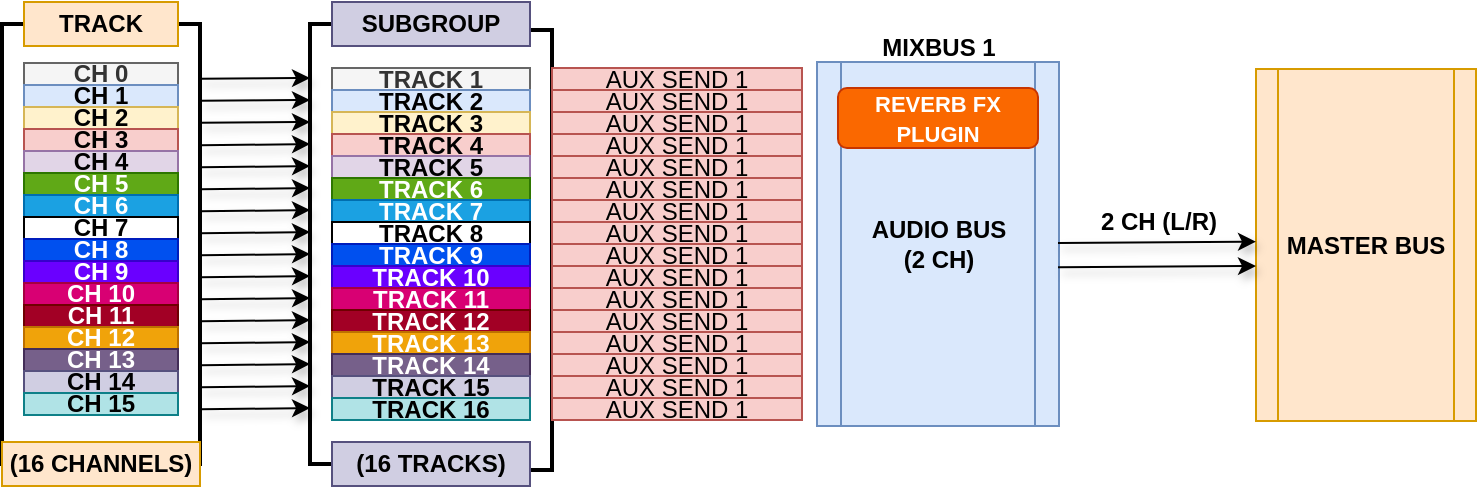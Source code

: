 <mxfile version="14.0.1" type="device"><diagram id="Vo9iwSne3lKJXptvg31i" name="Page-1"><mxGraphModel dx="1076" dy="858" grid="1" gridSize="10" guides="1" tooltips="1" connect="1" arrows="1" fold="1" page="1" pageScale="1" pageWidth="1100" pageHeight="850" math="0" shadow="0"><root><mxCell id="0"/><mxCell id="1" parent="0"/><mxCell id="4EcqhXFw1HVFGPpnSO6v-97" value="&lt;b&gt;AUDIO BUS&lt;br&gt;(2 CH)&lt;/b&gt;" style="shape=process;whiteSpace=wrap;html=1;backgroundOutline=1;fillColor=#dae8fc;strokeColor=#6c8ebf;" vertex="1" parent="1"><mxGeometry x="447.5" y="70" width="121" height="182" as="geometry"/></mxCell><mxCell id="4EcqhXFw1HVFGPpnSO6v-98" value="&lt;b&gt;MASTER BUS&lt;/b&gt;" style="shape=process;whiteSpace=wrap;html=1;backgroundOutline=1;fillColor=#ffe6cc;strokeColor=#d79b00;" vertex="1" parent="1"><mxGeometry x="667" y="73.5" width="110" height="176" as="geometry"/></mxCell><mxCell id="4EcqhXFw1HVFGPpnSO6v-99" value="&lt;b&gt;CH 0&lt;/b&gt;" style="rounded=0;whiteSpace=wrap;html=1;fillColor=#f5f5f5;strokeColor=#666666;fontColor=#333333;" vertex="1" parent="1"><mxGeometry x="51" y="70.5" width="77" height="11" as="geometry"/></mxCell><mxCell id="4EcqhXFw1HVFGPpnSO6v-100" value="&lt;b&gt;CH 1&lt;br&gt;&lt;/b&gt;" style="rounded=0;whiteSpace=wrap;html=1;fillColor=#dae8fc;strokeColor=#6c8ebf;" vertex="1" parent="1"><mxGeometry x="51" y="81.5" width="77" height="11" as="geometry"/></mxCell><mxCell id="4EcqhXFw1HVFGPpnSO6v-101" value="" style="strokeWidth=2;html=1;shape=mxgraph.flowchart.annotation_1;align=left;pointerEvents=1;labelBackgroundColor=none;fontColor=#000000;rotation=-180;" vertex="1" parent="1"><mxGeometry x="293" y="54" width="22" height="220" as="geometry"/></mxCell><mxCell id="4EcqhXFw1HVFGPpnSO6v-102" value="&lt;div&gt;&lt;b&gt;CH 2&lt;/b&gt;&lt;/div&gt;" style="rounded=0;whiteSpace=wrap;html=1;fillColor=#fff2cc;strokeColor=#d6b656;" vertex="1" parent="1"><mxGeometry x="51" y="92.5" width="77" height="11" as="geometry"/></mxCell><mxCell id="4EcqhXFw1HVFGPpnSO6v-103" value="&lt;div&gt;&lt;b&gt;CH 3&lt;br&gt;&lt;/b&gt;&lt;/div&gt;" style="rounded=0;whiteSpace=wrap;html=1;fillColor=#f8cecc;strokeColor=#b85450;" vertex="1" parent="1"><mxGeometry x="51" y="103.5" width="77" height="11" as="geometry"/></mxCell><mxCell id="4EcqhXFw1HVFGPpnSO6v-104" value="&lt;b&gt;CH 4&lt;br&gt;&lt;/b&gt;" style="rounded=0;whiteSpace=wrap;html=1;fillColor=#e1d5e7;strokeColor=#9673a6;" vertex="1" parent="1"><mxGeometry x="51" y="114.5" width="77" height="11" as="geometry"/></mxCell><mxCell id="4EcqhXFw1HVFGPpnSO6v-105" value="&lt;b&gt;CH 5&lt;br&gt;&lt;/b&gt;" style="rounded=0;whiteSpace=wrap;html=1;fontColor=#ffffff;fillColor=#60a917;strokeColor=#2D7600;" vertex="1" parent="1"><mxGeometry x="51" y="125.5" width="77" height="11" as="geometry"/></mxCell><mxCell id="4EcqhXFw1HVFGPpnSO6v-106" value="&lt;div&gt;&lt;b&gt;CH 6&lt;br&gt;&lt;/b&gt;&lt;/div&gt;" style="rounded=0;whiteSpace=wrap;html=1;fontColor=#ffffff;fillColor=#1ba1e2;strokeColor=#006EAF;" vertex="1" parent="1"><mxGeometry x="51" y="136.5" width="77" height="11" as="geometry"/></mxCell><mxCell id="4EcqhXFw1HVFGPpnSO6v-107" value="&lt;div&gt;&lt;b&gt;CH 7&lt;br&gt;&lt;/b&gt;&lt;/div&gt;" style="rounded=0;whiteSpace=wrap;html=1;fontColor=#000000;" vertex="1" parent="1"><mxGeometry x="51" y="147.5" width="77" height="11" as="geometry"/></mxCell><mxCell id="4EcqhXFw1HVFGPpnSO6v-108" value="&lt;b&gt;CH 8&lt;br&gt;&lt;/b&gt;" style="rounded=0;whiteSpace=wrap;html=1;fontColor=#ffffff;fillColor=#0050ef;strokeColor=#001DBC;" vertex="1" parent="1"><mxGeometry x="51" y="158.5" width="77" height="11" as="geometry"/></mxCell><mxCell id="4EcqhXFw1HVFGPpnSO6v-109" value="&lt;b&gt;CH 9&lt;br&gt;&lt;/b&gt;" style="rounded=0;whiteSpace=wrap;html=1;fontColor=#ffffff;fillColor=#6a00ff;strokeColor=#3700CC;" vertex="1" parent="1"><mxGeometry x="51" y="169.5" width="77" height="11" as="geometry"/></mxCell><mxCell id="4EcqhXFw1HVFGPpnSO6v-110" value="&lt;div&gt;&lt;b&gt;CH 10&lt;br&gt;&lt;/b&gt;&lt;/div&gt;" style="rounded=0;whiteSpace=wrap;html=1;fontColor=#ffffff;fillColor=#d80073;strokeColor=#A50040;" vertex="1" parent="1"><mxGeometry x="51" y="180.5" width="77" height="11" as="geometry"/></mxCell><mxCell id="4EcqhXFw1HVFGPpnSO6v-111" value="&lt;div&gt;&lt;b&gt;CH 11&lt;br&gt;&lt;/b&gt;&lt;/div&gt;" style="rounded=0;whiteSpace=wrap;html=1;fontColor=#ffffff;fillColor=#a20025;strokeColor=#6F0000;" vertex="1" parent="1"><mxGeometry x="51" y="191.5" width="77" height="11" as="geometry"/></mxCell><mxCell id="4EcqhXFw1HVFGPpnSO6v-112" value="&lt;b&gt;CH 12&lt;br&gt;&lt;/b&gt;" style="rounded=0;whiteSpace=wrap;html=1;fontColor=#ffffff;fillColor=#f0a30a;strokeColor=#BD7000;" vertex="1" parent="1"><mxGeometry x="51" y="202.5" width="77" height="11" as="geometry"/></mxCell><mxCell id="4EcqhXFw1HVFGPpnSO6v-113" value="&lt;b&gt;CH 13&lt;br&gt;&lt;/b&gt;" style="rounded=0;whiteSpace=wrap;html=1;fontColor=#ffffff;fillColor=#76608a;strokeColor=#432D57;" vertex="1" parent="1"><mxGeometry x="51" y="213.5" width="77" height="11" as="geometry"/></mxCell><mxCell id="4EcqhXFw1HVFGPpnSO6v-114" value="&lt;div&gt;&lt;b&gt;CH 14&lt;br&gt;&lt;/b&gt;&lt;/div&gt;" style="rounded=0;whiteSpace=wrap;html=1;fillColor=#d0cee2;strokeColor=#56517e;" vertex="1" parent="1"><mxGeometry x="51" y="224.5" width="77" height="11" as="geometry"/></mxCell><mxCell id="4EcqhXFw1HVFGPpnSO6v-115" value="&lt;div&gt;&lt;b&gt;CH 15&lt;br&gt;&lt;/b&gt;&lt;/div&gt;" style="rounded=0;whiteSpace=wrap;html=1;fillColor=#b0e3e6;strokeColor=#0e8088;" vertex="1" parent="1"><mxGeometry x="51" y="235.5" width="77" height="11" as="geometry"/></mxCell><mxCell id="4EcqhXFw1HVFGPpnSO6v-116" value="&lt;b&gt;TRACK 1&lt;/b&gt;" style="rounded=0;whiteSpace=wrap;html=1;fillColor=#f5f5f5;strokeColor=#666666;fontColor=#333333;" vertex="1" parent="1"><mxGeometry x="205" y="73" width="99" height="11" as="geometry"/></mxCell><mxCell id="4EcqhXFw1HVFGPpnSO6v-117" value="&lt;b&gt;TRACK 2&lt;br&gt;&lt;/b&gt;" style="rounded=0;whiteSpace=wrap;html=1;fillColor=#dae8fc;strokeColor=#6c8ebf;" vertex="1" parent="1"><mxGeometry x="205" y="84" width="99" height="11" as="geometry"/></mxCell><mxCell id="4EcqhXFw1HVFGPpnSO6v-118" value="&lt;div&gt;&lt;b&gt;TRACK 3&lt;br&gt;&lt;/b&gt;&lt;/div&gt;" style="rounded=0;whiteSpace=wrap;html=1;fillColor=#fff2cc;strokeColor=#d6b656;" vertex="1" parent="1"><mxGeometry x="205" y="95" width="99" height="11" as="geometry"/></mxCell><mxCell id="4EcqhXFw1HVFGPpnSO6v-119" value="&lt;div&gt;&lt;b&gt;TRACK 4&lt;br&gt;&lt;/b&gt;&lt;/div&gt;" style="rounded=0;whiteSpace=wrap;html=1;fillColor=#f8cecc;strokeColor=#b85450;" vertex="1" parent="1"><mxGeometry x="205" y="106" width="99" height="11" as="geometry"/></mxCell><mxCell id="4EcqhXFw1HVFGPpnSO6v-120" value="&lt;b&gt;TRACK 5&lt;br&gt;&lt;/b&gt;" style="rounded=0;whiteSpace=wrap;html=1;fillColor=#e1d5e7;strokeColor=#9673a6;" vertex="1" parent="1"><mxGeometry x="205" y="117" width="99" height="11" as="geometry"/></mxCell><mxCell id="4EcqhXFw1HVFGPpnSO6v-121" value="&lt;b&gt;TRACK 6&lt;br&gt;&lt;/b&gt;" style="rounded=0;whiteSpace=wrap;html=1;fontColor=#ffffff;fillColor=#60a917;strokeColor=#2D7600;" vertex="1" parent="1"><mxGeometry x="205" y="128" width="99" height="11" as="geometry"/></mxCell><mxCell id="4EcqhXFw1HVFGPpnSO6v-122" value="&lt;div&gt;&lt;b&gt;TRACK 7&lt;br&gt;&lt;/b&gt;&lt;/div&gt;" style="rounded=0;whiteSpace=wrap;html=1;fontColor=#ffffff;fillColor=#1ba1e2;strokeColor=#006EAF;" vertex="1" parent="1"><mxGeometry x="205" y="139" width="99" height="11" as="geometry"/></mxCell><mxCell id="4EcqhXFw1HVFGPpnSO6v-123" value="&lt;b&gt;TRACK 8&lt;/b&gt;" style="rounded=0;whiteSpace=wrap;html=1;fontColor=#000000;" vertex="1" parent="1"><mxGeometry x="205" y="150" width="99" height="11" as="geometry"/></mxCell><mxCell id="4EcqhXFw1HVFGPpnSO6v-124" value="&lt;b&gt;TRACK 9&lt;br&gt;&lt;/b&gt;" style="rounded=0;whiteSpace=wrap;html=1;fontColor=#ffffff;fillColor=#0050ef;strokeColor=#001DBC;" vertex="1" parent="1"><mxGeometry x="205" y="161" width="99" height="11" as="geometry"/></mxCell><mxCell id="4EcqhXFw1HVFGPpnSO6v-125" value="&lt;b&gt;TRACK 10&lt;br&gt;&lt;/b&gt;" style="rounded=0;whiteSpace=wrap;html=1;fontColor=#ffffff;fillColor=#6a00ff;strokeColor=#3700CC;" vertex="1" parent="1"><mxGeometry x="205" y="172" width="99" height="11" as="geometry"/></mxCell><mxCell id="4EcqhXFw1HVFGPpnSO6v-126" value="&lt;div&gt;&lt;b&gt;TRACK 11&lt;br&gt;&lt;/b&gt;&lt;/div&gt;" style="rounded=0;whiteSpace=wrap;html=1;fontColor=#ffffff;fillColor=#d80073;strokeColor=#A50040;" vertex="1" parent="1"><mxGeometry x="205" y="183" width="99" height="11" as="geometry"/></mxCell><mxCell id="4EcqhXFw1HVFGPpnSO6v-127" value="&lt;div&gt;&lt;b&gt;TRACK 12&lt;br&gt;&lt;/b&gt;&lt;/div&gt;" style="rounded=0;whiteSpace=wrap;html=1;fontColor=#ffffff;fillColor=#a20025;strokeColor=#6F0000;" vertex="1" parent="1"><mxGeometry x="205" y="194" width="99" height="11" as="geometry"/></mxCell><mxCell id="4EcqhXFw1HVFGPpnSO6v-128" value="&lt;b&gt;TRACK 13&lt;br&gt;&lt;/b&gt;" style="rounded=0;whiteSpace=wrap;html=1;fontColor=#ffffff;fillColor=#f0a30a;strokeColor=#BD7000;" vertex="1" parent="1"><mxGeometry x="205" y="205" width="99" height="11" as="geometry"/></mxCell><mxCell id="4EcqhXFw1HVFGPpnSO6v-129" value="&lt;b&gt;TRACK 14&lt;br&gt;&lt;/b&gt;" style="rounded=0;whiteSpace=wrap;html=1;fontColor=#ffffff;fillColor=#76608a;strokeColor=#432D57;" vertex="1" parent="1"><mxGeometry x="205" y="216" width="99" height="11" as="geometry"/></mxCell><mxCell id="4EcqhXFw1HVFGPpnSO6v-130" value="&lt;div&gt;&lt;b&gt;TRACK 15&lt;br&gt;&lt;/b&gt;&lt;/div&gt;" style="rounded=0;whiteSpace=wrap;html=1;fillColor=#d0cee2;strokeColor=#56517e;" vertex="1" parent="1"><mxGeometry x="205" y="227" width="99" height="11" as="geometry"/></mxCell><mxCell id="4EcqhXFw1HVFGPpnSO6v-131" value="" style="strokeWidth=2;html=1;shape=mxgraph.flowchart.annotation_1;align=left;pointerEvents=1;labelBackgroundColor=none;fontColor=#000000;" vertex="1" parent="1"><mxGeometry x="194" y="51" width="22" height="220" as="geometry"/></mxCell><mxCell id="4EcqhXFw1HVFGPpnSO6v-132" value="&lt;div&gt;&lt;b&gt;TRACK 16&lt;br&gt;&lt;/b&gt;&lt;/div&gt;" style="rounded=0;whiteSpace=wrap;html=1;fillColor=#b0e3e6;strokeColor=#0e8088;" vertex="1" parent="1"><mxGeometry x="205" y="238" width="99" height="11" as="geometry"/></mxCell><mxCell id="4EcqhXFw1HVFGPpnSO6v-133" value="" style="strokeWidth=2;html=1;shape=mxgraph.flowchart.annotation_1;align=left;pointerEvents=1;labelBackgroundColor=none;fontColor=#000000;" vertex="1" parent="1"><mxGeometry x="40" y="51" width="22" height="220" as="geometry"/></mxCell><mxCell id="4EcqhXFw1HVFGPpnSO6v-134" value="" style="strokeWidth=2;html=1;shape=mxgraph.flowchart.annotation_1;align=left;pointerEvents=1;labelBackgroundColor=none;fontColor=#000000;rotation=-180;" vertex="1" parent="1"><mxGeometry x="117" y="51" width="22" height="220" as="geometry"/></mxCell><mxCell id="4EcqhXFw1HVFGPpnSO6v-135" value="&lt;b&gt;TRACK&lt;/b&gt;" style="rounded=0;whiteSpace=wrap;html=1;labelBackgroundColor=none;fillColor=#ffe6cc;strokeColor=#d79b00;" vertex="1" parent="1"><mxGeometry x="51" y="40" width="77" height="22" as="geometry"/></mxCell><mxCell id="4EcqhXFw1HVFGPpnSO6v-136" value="&lt;b&gt;(16 CHANNELS)&lt;/b&gt;" style="rounded=0;whiteSpace=wrap;html=1;labelBackgroundColor=none;fillColor=#ffe6cc;strokeColor=#d79b00;" vertex="1" parent="1"><mxGeometry x="40" y="260" width="99" height="22" as="geometry"/></mxCell><mxCell id="4EcqhXFw1HVFGPpnSO6v-137" value="" style="endArrow=classic;html=1;shadow=1;strokeColor=#000000;fontColor=#000000;" edge="1" parent="1"><mxGeometry width="50" height="50" relative="1" as="geometry"><mxPoint x="139" y="89.36" as="sourcePoint"/><mxPoint x="194" y="89" as="targetPoint"/></mxGeometry></mxCell><mxCell id="4EcqhXFw1HVFGPpnSO6v-138" value="" style="endArrow=classic;html=1;shadow=1;fontColor=#000000;fillColor=none;" edge="1" parent="1"><mxGeometry width="50" height="50" relative="1" as="geometry"><mxPoint x="139" y="78.36" as="sourcePoint"/><mxPoint x="194" y="78" as="targetPoint"/></mxGeometry></mxCell><mxCell id="4EcqhXFw1HVFGPpnSO6v-139" value="" style="endArrow=classic;html=1;shadow=1;strokeColor=#000000;fontColor=#000000;" edge="1" parent="1"><mxGeometry width="50" height="50" relative="1" as="geometry"><mxPoint x="139" y="100.36" as="sourcePoint"/><mxPoint x="194" y="100" as="targetPoint"/></mxGeometry></mxCell><mxCell id="4EcqhXFw1HVFGPpnSO6v-140" value="" style="endArrow=classic;html=1;shadow=1;strokeColor=#000000;fontColor=#000000;" edge="1" parent="1"><mxGeometry width="50" height="50" relative="1" as="geometry"><mxPoint x="139" y="111.68" as="sourcePoint"/><mxPoint x="194" y="111" as="targetPoint"/></mxGeometry></mxCell><mxCell id="4EcqhXFw1HVFGPpnSO6v-141" value="" style="endArrow=classic;html=1;shadow=1;strokeColor=#000000;fontColor=#000000;" edge="1" parent="1"><mxGeometry width="50" height="50" relative="1" as="geometry"><mxPoint x="139" y="133.68" as="sourcePoint"/><mxPoint x="194" y="133" as="targetPoint"/></mxGeometry></mxCell><mxCell id="4EcqhXFw1HVFGPpnSO6v-142" value="" style="endArrow=classic;html=1;shadow=1;fontColor=#000000;fillColor=none;" edge="1" parent="1"><mxGeometry width="50" height="50" relative="1" as="geometry"><mxPoint x="139" y="122.68" as="sourcePoint"/><mxPoint x="194" y="122" as="targetPoint"/></mxGeometry></mxCell><mxCell id="4EcqhXFw1HVFGPpnSO6v-143" value="" style="endArrow=classic;html=1;shadow=1;strokeColor=#000000;fontColor=#000000;" edge="1" parent="1"><mxGeometry width="50" height="50" relative="1" as="geometry"><mxPoint x="139" y="144.68" as="sourcePoint"/><mxPoint x="194" y="144" as="targetPoint"/></mxGeometry></mxCell><mxCell id="4EcqhXFw1HVFGPpnSO6v-144" value="" style="endArrow=classic;html=1;shadow=1;strokeColor=#000000;fontColor=#000000;" edge="1" parent="1"><mxGeometry width="50" height="50" relative="1" as="geometry"><mxPoint x="139" y="155.68" as="sourcePoint"/><mxPoint x="194" y="155" as="targetPoint"/></mxGeometry></mxCell><mxCell id="4EcqhXFw1HVFGPpnSO6v-145" value="" style="endArrow=classic;html=1;shadow=1;strokeColor=#000000;fontColor=#000000;" edge="1" parent="1"><mxGeometry width="50" height="50" relative="1" as="geometry"><mxPoint x="139" y="177.68" as="sourcePoint"/><mxPoint x="194" y="177" as="targetPoint"/></mxGeometry></mxCell><mxCell id="4EcqhXFw1HVFGPpnSO6v-146" value="" style="endArrow=classic;html=1;shadow=1;fontColor=#000000;fillColor=none;" edge="1" parent="1"><mxGeometry width="50" height="50" relative="1" as="geometry"><mxPoint x="139" y="166.68" as="sourcePoint"/><mxPoint x="194" y="166" as="targetPoint"/></mxGeometry></mxCell><mxCell id="4EcqhXFw1HVFGPpnSO6v-147" value="" style="endArrow=classic;html=1;shadow=1;strokeColor=#000000;fontColor=#000000;" edge="1" parent="1"><mxGeometry width="50" height="50" relative="1" as="geometry"><mxPoint x="139" y="188.68" as="sourcePoint"/><mxPoint x="194" y="188" as="targetPoint"/></mxGeometry></mxCell><mxCell id="4EcqhXFw1HVFGPpnSO6v-148" value="" style="endArrow=classic;html=1;shadow=1;strokeColor=#000000;fontColor=#000000;" edge="1" parent="1"><mxGeometry width="50" height="50" relative="1" as="geometry"><mxPoint x="139" y="199.68" as="sourcePoint"/><mxPoint x="194" y="199" as="targetPoint"/></mxGeometry></mxCell><mxCell id="4EcqhXFw1HVFGPpnSO6v-149" value="" style="endArrow=classic;html=1;shadow=1;strokeColor=#000000;fontColor=#000000;" edge="1" parent="1"><mxGeometry width="50" height="50" relative="1" as="geometry"><mxPoint x="139" y="221.68" as="sourcePoint"/><mxPoint x="194" y="221" as="targetPoint"/></mxGeometry></mxCell><mxCell id="4EcqhXFw1HVFGPpnSO6v-150" value="" style="endArrow=classic;html=1;shadow=1;fontColor=#000000;fillColor=none;" edge="1" parent="1"><mxGeometry width="50" height="50" relative="1" as="geometry"><mxPoint x="139" y="210.68" as="sourcePoint"/><mxPoint x="194" y="210" as="targetPoint"/></mxGeometry></mxCell><mxCell id="4EcqhXFw1HVFGPpnSO6v-151" value="" style="endArrow=classic;html=1;shadow=1;strokeColor=#000000;fontColor=#000000;" edge="1" parent="1"><mxGeometry width="50" height="50" relative="1" as="geometry"><mxPoint x="139" y="232.68" as="sourcePoint"/><mxPoint x="194" y="232" as="targetPoint"/></mxGeometry></mxCell><mxCell id="4EcqhXFw1HVFGPpnSO6v-152" value="" style="endArrow=classic;html=1;shadow=1;strokeColor=#000000;fontColor=#000000;" edge="1" parent="1"><mxGeometry width="50" height="50" relative="1" as="geometry"><mxPoint x="139" y="243.68" as="sourcePoint"/><mxPoint x="194" y="243" as="targetPoint"/></mxGeometry></mxCell><mxCell id="4EcqhXFw1HVFGPpnSO6v-154" value="&lt;b&gt;MIXBUS&lt;/b&gt; &lt;b&gt;1&lt;/b&gt;" style="text;html=1;align=center;verticalAlign=middle;resizable=0;points=[];autosize=1;fontColor=#000000;" vertex="1" parent="1"><mxGeometry x="469.5" y="51.5" width="77" height="22" as="geometry"/></mxCell><mxCell id="4EcqhXFw1HVFGPpnSO6v-155" value="" style="endArrow=classic;html=1;shadow=1;strokeColor=#000000;fontColor=#000000;" edge="1" parent="1"><mxGeometry width="50" height="50" relative="1" as="geometry"><mxPoint x="568" y="172.62" as="sourcePoint"/><mxPoint x="667" y="172" as="targetPoint"/></mxGeometry></mxCell><mxCell id="4EcqhXFw1HVFGPpnSO6v-156" value="" style="endArrow=classic;html=1;shadow=1;fontColor=#000000;fillColor=none;" edge="1" parent="1"><mxGeometry width="50" height="50" relative="1" as="geometry"><mxPoint x="568" y="160.44" as="sourcePoint"/><mxPoint x="667" y="159.82" as="targetPoint"/></mxGeometry></mxCell><mxCell id="4EcqhXFw1HVFGPpnSO6v-157" value="&lt;b&gt;2 CH (L/R)&lt;/b&gt;" style="text;html=1;align=center;verticalAlign=middle;resizable=0;points=[];autosize=1;fontColor=#000000;" vertex="1" parent="1"><mxGeometry x="579" y="139" width="77" height="22" as="geometry"/></mxCell><mxCell id="4EcqhXFw1HVFGPpnSO6v-158" value="&lt;b&gt;SUBGROUP&lt;/b&gt;" style="rounded=0;whiteSpace=wrap;html=1;labelBackgroundColor=none;fillColor=#d0cee2;strokeColor=#56517e;" vertex="1" parent="1"><mxGeometry x="205" y="40" width="99" height="22" as="geometry"/></mxCell><mxCell id="4EcqhXFw1HVFGPpnSO6v-159" value="&lt;b&gt;(16 TRACKS)&lt;/b&gt;" style="rounded=0;whiteSpace=wrap;html=1;labelBackgroundColor=none;fillColor=#d0cee2;strokeColor=#56517e;" vertex="1" parent="1"><mxGeometry x="205" y="260" width="99" height="22" as="geometry"/></mxCell><mxCell id="4EcqhXFw1HVFGPpnSO6v-178" value="AUX SEND 1" style="rounded=0;whiteSpace=wrap;html=1;fillColor=#f8cecc;strokeColor=#b85450;" vertex="1" parent="1"><mxGeometry x="315" y="73" width="125" height="11" as="geometry"/></mxCell><mxCell id="4EcqhXFw1HVFGPpnSO6v-179" value="AUX SEND 1" style="rounded=0;whiteSpace=wrap;html=1;fillColor=#f8cecc;strokeColor=#b85450;" vertex="1" parent="1"><mxGeometry x="315" y="84" width="125" height="11" as="geometry"/></mxCell><mxCell id="4EcqhXFw1HVFGPpnSO6v-180" value="AUX SEND 1" style="rounded=0;whiteSpace=wrap;html=1;fillColor=#f8cecc;strokeColor=#b85450;" vertex="1" parent="1"><mxGeometry x="315" y="95" width="125" height="11" as="geometry"/></mxCell><mxCell id="4EcqhXFw1HVFGPpnSO6v-181" value="AUX SEND 1" style="rounded=0;whiteSpace=wrap;html=1;fillColor=#f8cecc;strokeColor=#b85450;" vertex="1" parent="1"><mxGeometry x="315" y="106" width="125" height="11" as="geometry"/></mxCell><mxCell id="4EcqhXFw1HVFGPpnSO6v-182" value="AUX SEND 1" style="rounded=0;whiteSpace=wrap;html=1;fillColor=#f8cecc;strokeColor=#b85450;" vertex="1" parent="1"><mxGeometry x="315" y="117" width="125" height="11" as="geometry"/></mxCell><mxCell id="4EcqhXFw1HVFGPpnSO6v-183" value="AUX SEND 1" style="rounded=0;whiteSpace=wrap;html=1;fillColor=#f8cecc;strokeColor=#b85450;" vertex="1" parent="1"><mxGeometry x="315" y="128" width="125" height="11" as="geometry"/></mxCell><mxCell id="4EcqhXFw1HVFGPpnSO6v-184" value="AUX SEND 1" style="rounded=0;whiteSpace=wrap;html=1;fillColor=#f8cecc;strokeColor=#b85450;" vertex="1" parent="1"><mxGeometry x="315" y="139" width="125" height="11" as="geometry"/></mxCell><mxCell id="4EcqhXFw1HVFGPpnSO6v-185" value="AUX SEND 1" style="rounded=0;whiteSpace=wrap;html=1;fillColor=#f8cecc;strokeColor=#b85450;" vertex="1" parent="1"><mxGeometry x="315" y="150" width="125" height="11" as="geometry"/></mxCell><mxCell id="4EcqhXFw1HVFGPpnSO6v-186" value="AUX SEND 1" style="rounded=0;whiteSpace=wrap;html=1;fillColor=#f8cecc;strokeColor=#b85450;" vertex="1" parent="1"><mxGeometry x="315" y="161" width="125" height="11" as="geometry"/></mxCell><mxCell id="4EcqhXFw1HVFGPpnSO6v-187" value="AUX SEND 1" style="rounded=0;whiteSpace=wrap;html=1;fillColor=#f8cecc;strokeColor=#b85450;" vertex="1" parent="1"><mxGeometry x="315" y="172" width="125" height="11" as="geometry"/></mxCell><mxCell id="4EcqhXFw1HVFGPpnSO6v-188" value="AUX SEND 1" style="rounded=0;whiteSpace=wrap;html=1;fillColor=#f8cecc;strokeColor=#b85450;" vertex="1" parent="1"><mxGeometry x="315" y="183" width="125" height="11" as="geometry"/></mxCell><mxCell id="4EcqhXFw1HVFGPpnSO6v-189" value="AUX SEND 1" style="rounded=0;whiteSpace=wrap;html=1;fillColor=#f8cecc;strokeColor=#b85450;" vertex="1" parent="1"><mxGeometry x="315" y="194" width="125" height="11" as="geometry"/></mxCell><mxCell id="4EcqhXFw1HVFGPpnSO6v-190" value="AUX SEND 1" style="rounded=0;whiteSpace=wrap;html=1;fillColor=#f8cecc;strokeColor=#b85450;" vertex="1" parent="1"><mxGeometry x="315" y="205" width="125" height="11" as="geometry"/></mxCell><mxCell id="4EcqhXFw1HVFGPpnSO6v-191" value="AUX SEND 1" style="rounded=0;whiteSpace=wrap;html=1;fillColor=#f8cecc;strokeColor=#b85450;" vertex="1" parent="1"><mxGeometry x="315" y="216" width="125" height="11" as="geometry"/></mxCell><mxCell id="4EcqhXFw1HVFGPpnSO6v-192" value="AUX SEND 1" style="rounded=0;whiteSpace=wrap;html=1;fillColor=#f8cecc;strokeColor=#b85450;" vertex="1" parent="1"><mxGeometry x="315" y="227" width="125" height="11" as="geometry"/></mxCell><mxCell id="4EcqhXFw1HVFGPpnSO6v-193" value="AUX SEND 1" style="rounded=0;whiteSpace=wrap;html=1;fillColor=#f8cecc;strokeColor=#b85450;" vertex="1" parent="1"><mxGeometry x="315" y="238" width="125" height="11" as="geometry"/></mxCell><mxCell id="4EcqhXFw1HVFGPpnSO6v-261" value="&lt;font style=&quot;font-size: 11px&quot;&gt;&lt;b&gt;REVERB FX PLUGIN&lt;/b&gt;&lt;/font&gt;" style="rounded=1;whiteSpace=wrap;html=1;fillColor=#fa6800;strokeColor=#C73500;fontColor=#ffffff;" vertex="1" parent="1"><mxGeometry x="458" y="83" width="100" height="30" as="geometry"/></mxCell></root></mxGraphModel></diagram></mxfile>